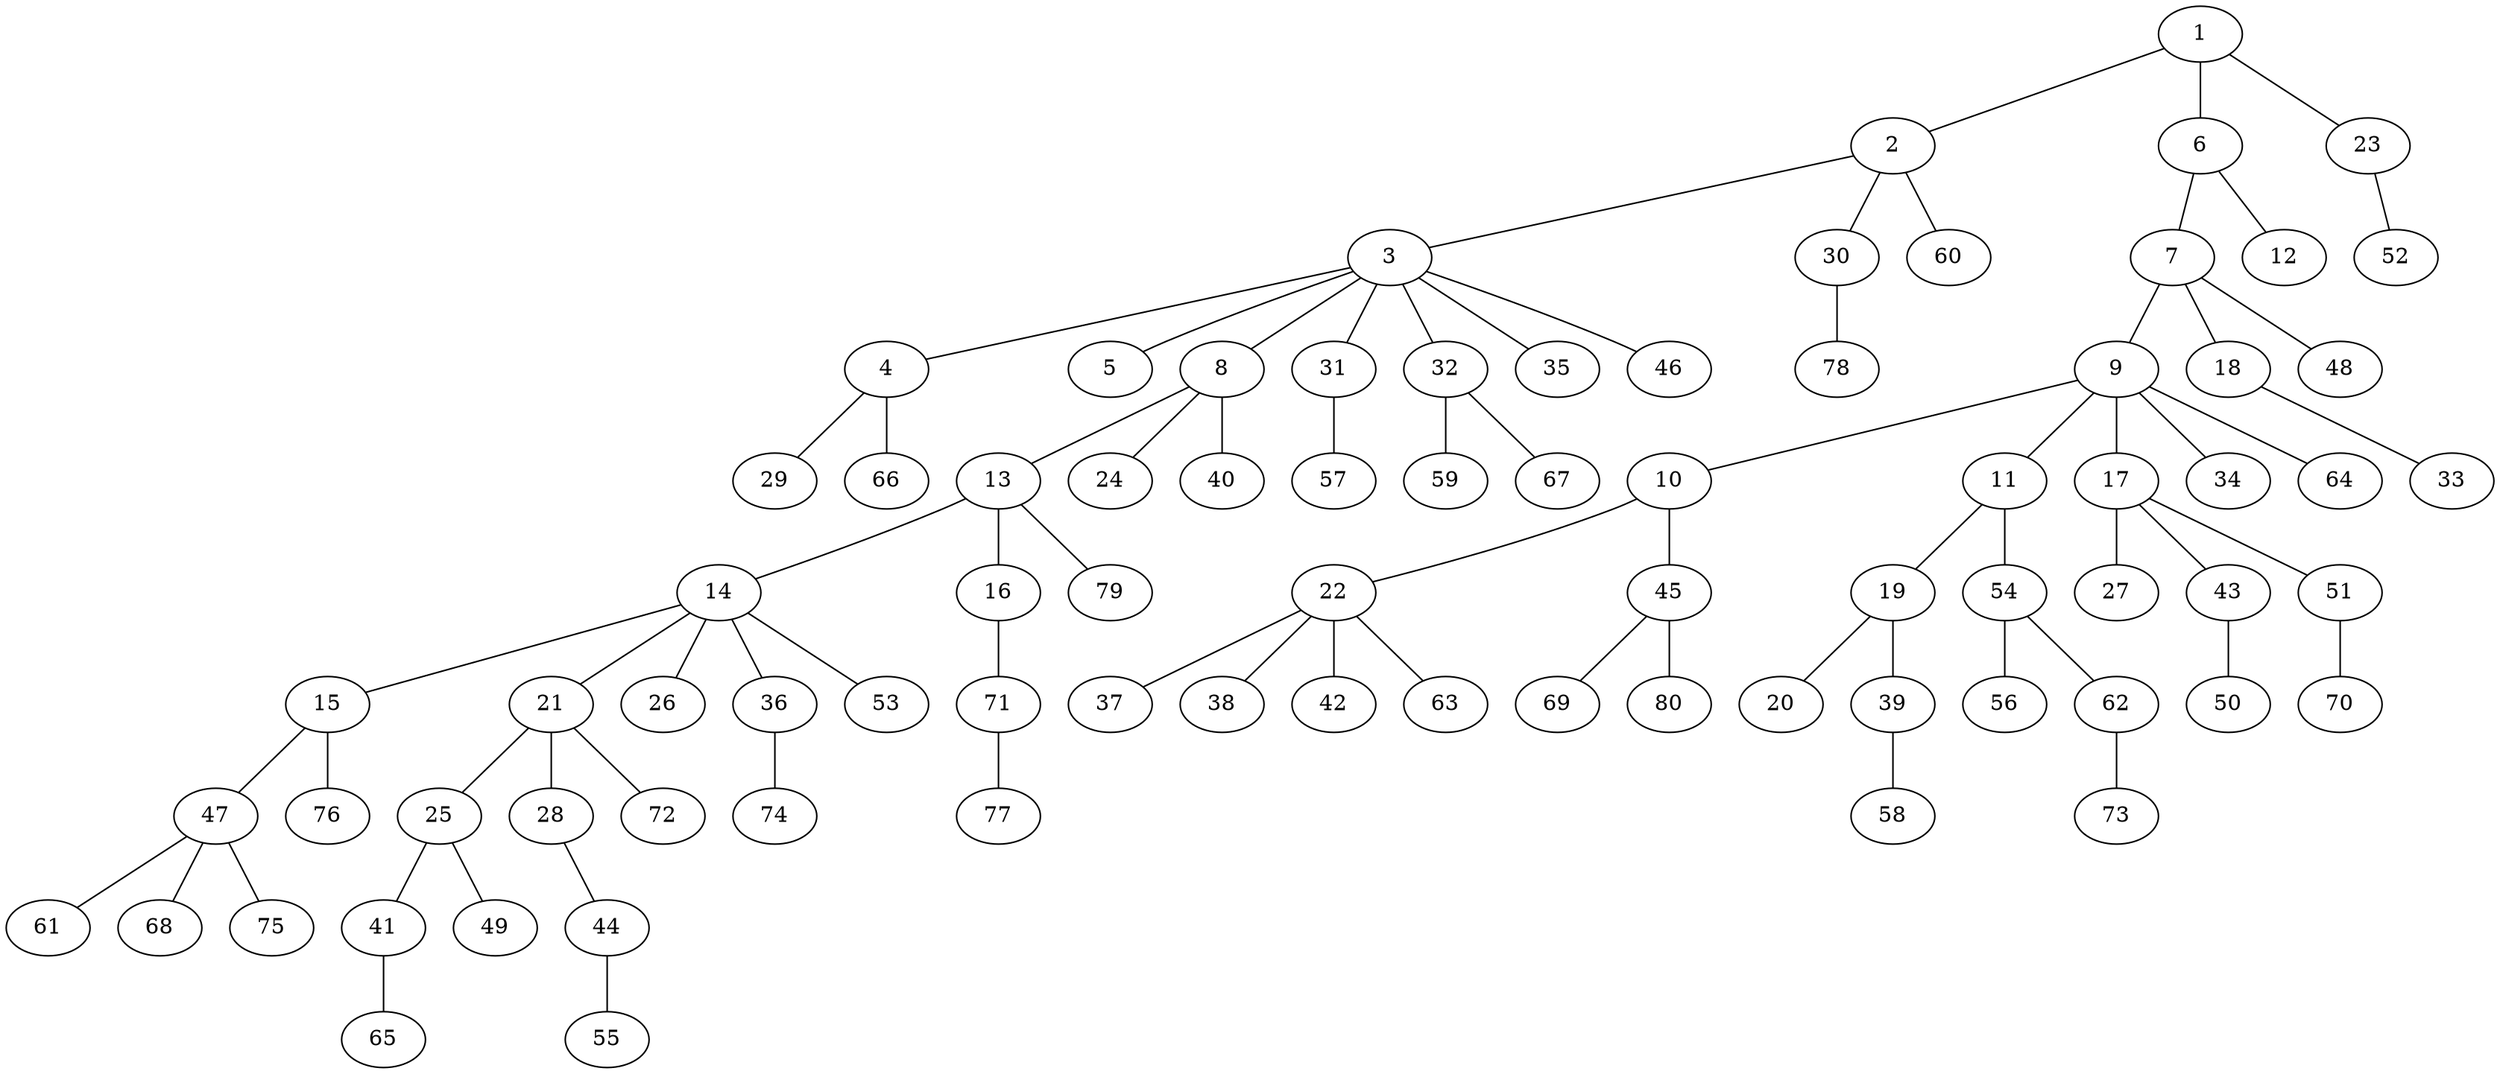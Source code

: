 graph graphname {1--2
1--6
1--23
2--3
2--30
2--60
3--4
3--5
3--8
3--31
3--32
3--35
3--46
4--29
4--66
6--7
6--12
7--9
7--18
7--48
8--13
8--24
8--40
9--10
9--11
9--17
9--34
9--64
10--22
10--45
11--19
11--54
13--14
13--16
13--79
14--15
14--21
14--26
14--36
14--53
15--47
15--76
16--71
17--27
17--43
17--51
18--33
19--20
19--39
21--25
21--28
21--72
22--37
22--38
22--42
22--63
23--52
25--41
25--49
28--44
30--78
31--57
32--59
32--67
36--74
39--58
41--65
43--50
44--55
45--69
45--80
47--61
47--68
47--75
51--70
54--56
54--62
62--73
71--77
}